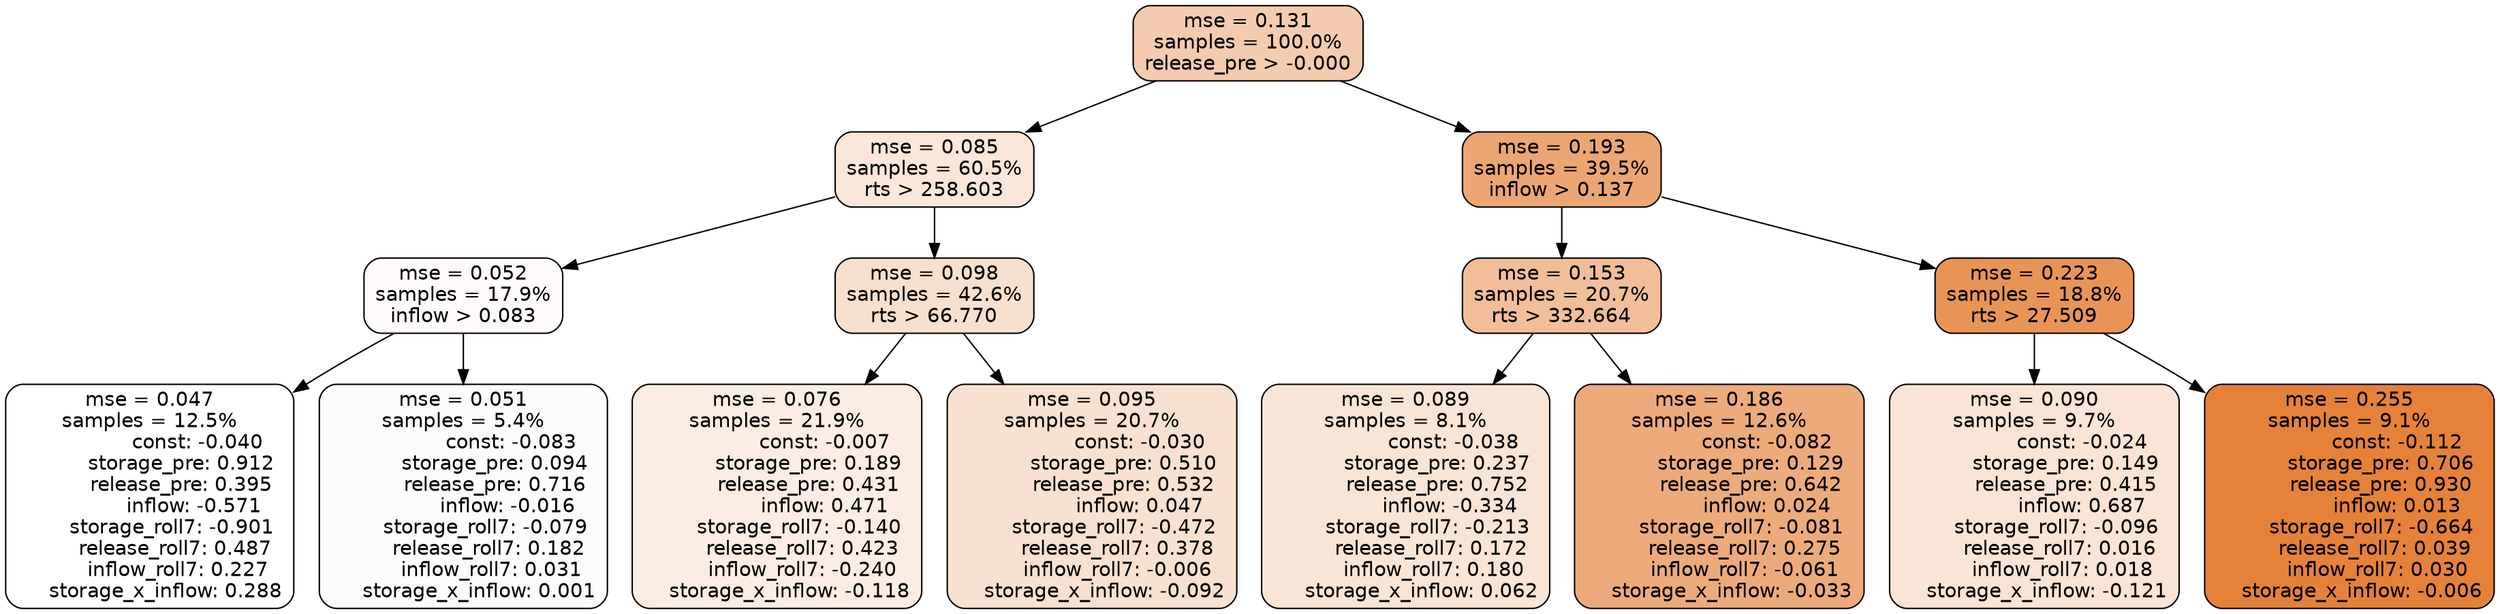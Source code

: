 digraph tree {
node [shape=rectangle, style="filled, rounded", color="black", fontname=helvetica] ;
edge [fontname=helvetica] ;
	"0" [label="mse = 0.131
samples = 100.0%
release_pre > -0.000", fillcolor="#f4cbae"]
	"1" [label="mse = 0.085
samples = 60.5%
rts > 258.603", fillcolor="#fae7da"]
	"8" [label="mse = 0.193
samples = 39.5%
inflow > 0.137", fillcolor="#eca673"]
	"5" [label="mse = 0.052
samples = 17.9%
inflow > 0.083", fillcolor="#fefbfa"]
	"2" [label="mse = 0.098
samples = 42.6%
rts > 66.770", fillcolor="#f8e0ce"]
	"9" [label="mse = 0.153
samples = 20.7%
rts > 332.664", fillcolor="#f1be99"]
	"12" [label="mse = 0.223
samples = 18.8%
rts > 27.509", fillcolor="#e89457"]
	"6" [label="mse = 0.047
samples = 12.5%
               const: -0.040
          storage_pre: 0.912
          release_pre: 0.395
              inflow: -0.571
       storage_roll7: -0.901
        release_roll7: 0.487
         inflow_roll7: 0.227
     storage_x_inflow: 0.288", fillcolor="#ffffff"]
	"7" [label="mse = 0.051
samples = 5.4%
               const: -0.083
          storage_pre: 0.094
          release_pre: 0.716
              inflow: -0.016
       storage_roll7: -0.079
        release_roll7: 0.182
         inflow_roll7: 0.031
     storage_x_inflow: 0.001", fillcolor="#fefcfb"]
	"3" [label="mse = 0.076
samples = 21.9%
               const: -0.007
          storage_pre: 0.189
          release_pre: 0.431
               inflow: 0.471
       storage_roll7: -0.140
        release_roll7: 0.423
        inflow_roll7: -0.240
    storage_x_inflow: -0.118", fillcolor="#fbede3"]
	"4" [label="mse = 0.095
samples = 20.7%
               const: -0.030
          storage_pre: 0.510
          release_pre: 0.532
               inflow: 0.047
       storage_roll7: -0.472
        release_roll7: 0.378
        inflow_roll7: -0.006
    storage_x_inflow: -0.092", fillcolor="#f8e1d0"]
	"11" [label="mse = 0.089
samples = 8.1%
               const: -0.038
          storage_pre: 0.237
          release_pre: 0.752
              inflow: -0.334
       storage_roll7: -0.213
        release_roll7: 0.172
         inflow_roll7: 0.180
     storage_x_inflow: 0.062", fillcolor="#f9e5d6"]
	"10" [label="mse = 0.186
samples = 12.6%
               const: -0.082
          storage_pre: 0.129
          release_pre: 0.642
               inflow: 0.024
       storage_roll7: -0.081
        release_roll7: 0.275
        inflow_roll7: -0.061
    storage_x_inflow: -0.033", fillcolor="#edab7b"]
	"13" [label="mse = 0.090
samples = 9.7%
               const: -0.024
          storage_pre: 0.149
          release_pre: 0.415
               inflow: 0.687
       storage_roll7: -0.096
        release_roll7: 0.016
         inflow_roll7: 0.018
    storage_x_inflow: -0.121", fillcolor="#f9e4d5"]
	"14" [label="mse = 0.255
samples = 9.1%
               const: -0.112
          storage_pre: 0.706
          release_pre: 0.930
               inflow: 0.013
       storage_roll7: -0.664
        release_roll7: 0.039
         inflow_roll7: 0.030
    storage_x_inflow: -0.006", fillcolor="#e58139"]

	"0" -> "1"
	"0" -> "8"
	"1" -> "2"
	"1" -> "5"
	"8" -> "9"
	"8" -> "12"
	"5" -> "6"
	"5" -> "7"
	"2" -> "3"
	"2" -> "4"
	"9" -> "10"
	"9" -> "11"
	"12" -> "13"
	"12" -> "14"
}